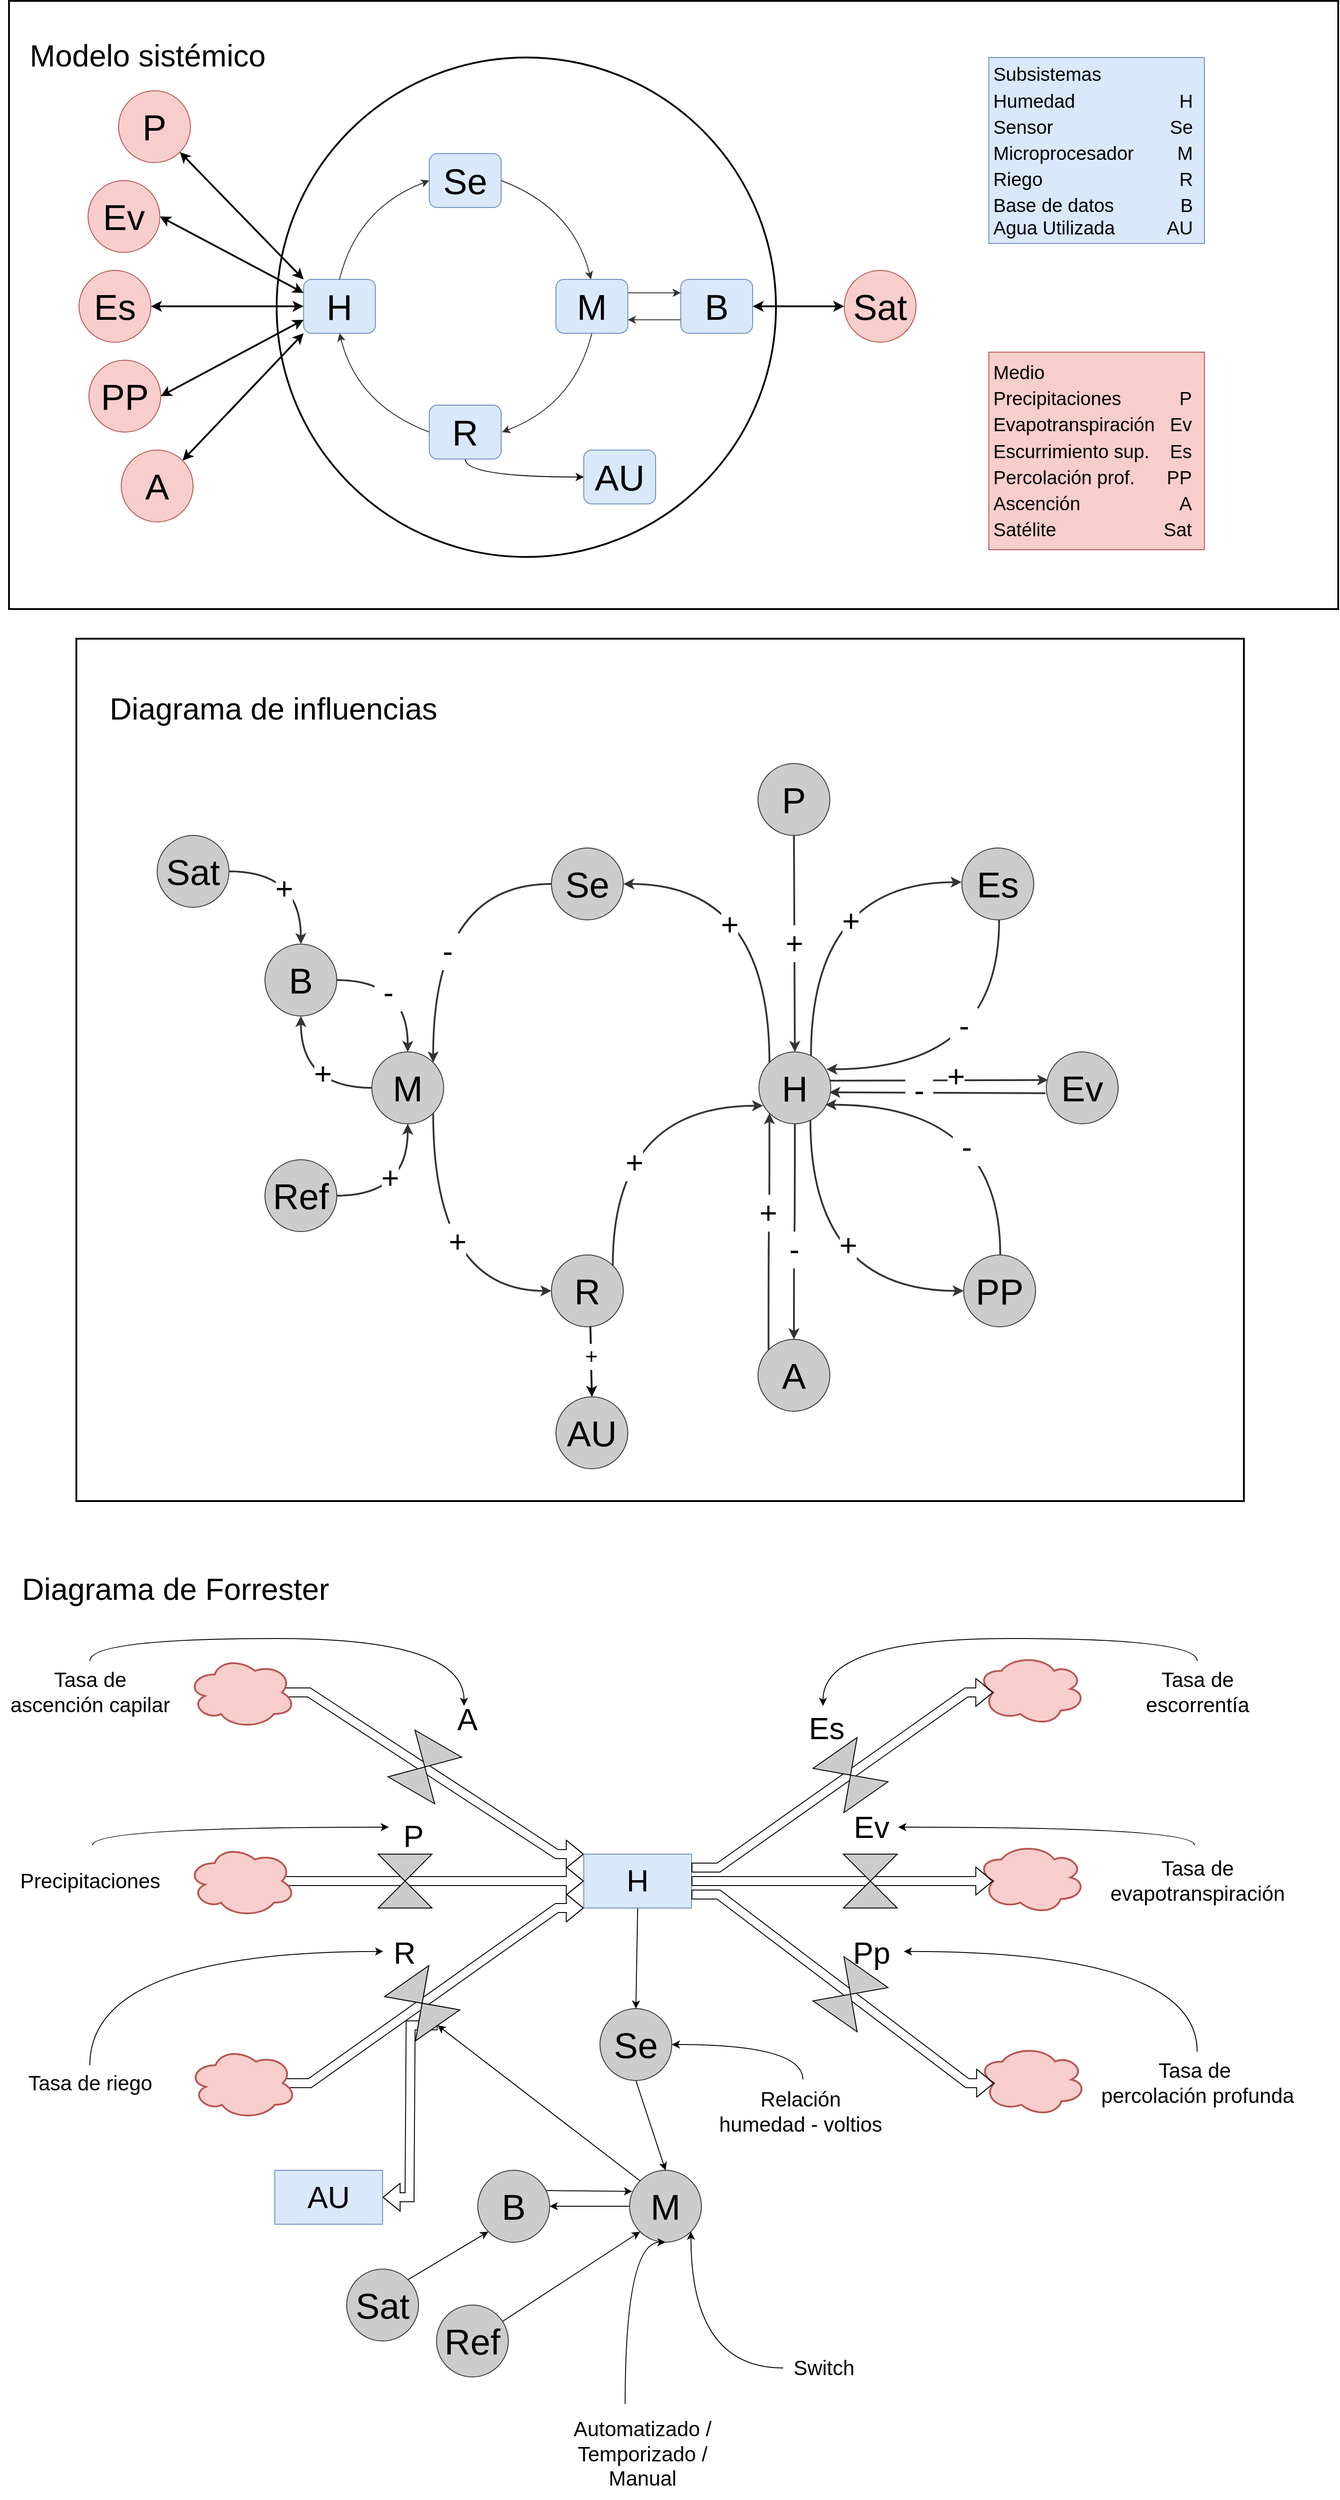 <mxfile version="20.5.1" type="device"><diagram id="C5RBs43oDa-KdzZeNtuy" name="Page-1"><mxGraphModel dx="1248" dy="734" grid="1" gridSize="10" guides="1" tooltips="1" connect="1" arrows="1" fold="1" page="1" pageScale="1" pageWidth="827" pageHeight="1169" math="0" shadow="0"><root><mxCell id="WIyWlLk6GJQsqaUBKTNV-0"/><mxCell id="WIyWlLk6GJQsqaUBKTNV-1" parent="WIyWlLk6GJQsqaUBKTNV-0"/><mxCell id="Ff0MFv3iBx06wTIk_5D9-178" value="" style="rounded=0;whiteSpace=wrap;html=1;labelBackgroundColor=#FFFFFF;strokeWidth=2;fontSize=34;fillColor=none;" parent="WIyWlLk6GJQsqaUBKTNV-1" vertex="1"><mxGeometry x="827" y="870" width="1300" height="960" as="geometry"/></mxCell><mxCell id="Ff0MFv3iBx06wTIk_5D9-63" value="" style="ellipse;whiteSpace=wrap;html=1;aspect=fixed;fontSize=40;fillColor=none;strokeWidth=2;" parent="WIyWlLk6GJQsqaUBKTNV-1" vertex="1"><mxGeometry x="1050" y="223" width="556" height="556" as="geometry"/></mxCell><mxCell id="Ff0MFv3iBx06wTIk_5D9-177" value="" style="rounded=0;whiteSpace=wrap;html=1;labelBackgroundColor=#FFFFFF;strokeWidth=2;fontSize=34;fillColor=none;" parent="WIyWlLk6GJQsqaUBKTNV-1" vertex="1"><mxGeometry x="752" y="160" width="1480" height="677" as="geometry"/></mxCell><mxCell id="Ff0MFv3iBx06wTIk_5D9-36" value="Se" style="rounded=1;whiteSpace=wrap;html=1;fillColor=#dae8fc;strokeColor=#6c8ebf;fontSize=40;" parent="WIyWlLk6GJQsqaUBKTNV-1" vertex="1"><mxGeometry x="1220" y="330" width="80" height="60" as="geometry"/></mxCell><mxCell id="Ff0MFv3iBx06wTIk_5D9-59" style="edgeStyle=orthogonalEdgeStyle;rounded=0;orthogonalLoop=1;jettySize=auto;html=1;exitX=0;exitY=0.75;exitDx=0;exitDy=0;entryX=1;entryY=0.75;entryDx=0;entryDy=0;fontSize=40;strokeColor=#333333;" parent="WIyWlLk6GJQsqaUBKTNV-1" source="Ff0MFv3iBx06wTIk_5D9-37" target="Ff0MFv3iBx06wTIk_5D9-39" edge="1"><mxGeometry relative="1" as="geometry"/></mxCell><mxCell id="Ff0MFv3iBx06wTIk_5D9-37" value="B" style="rounded=1;whiteSpace=wrap;html=1;fillColor=#dae8fc;strokeColor=#6c8ebf;fontSize=40;" parent="WIyWlLk6GJQsqaUBKTNV-1" vertex="1"><mxGeometry x="1500" y="470" width="80" height="60" as="geometry"/></mxCell><mxCell id="Ff0MFv3iBx06wTIk_5D9-38" value="H" style="rounded=1;whiteSpace=wrap;html=1;fillColor=#dae8fc;strokeColor=#6c8ebf;fontSize=40;" parent="WIyWlLk6GJQsqaUBKTNV-1" vertex="1"><mxGeometry x="1080" y="470" width="80" height="60" as="geometry"/></mxCell><mxCell id="Ff0MFv3iBx06wTIk_5D9-58" style="edgeStyle=orthogonalEdgeStyle;rounded=0;orthogonalLoop=1;jettySize=auto;html=1;exitX=1;exitY=0.25;exitDx=0;exitDy=0;entryX=0;entryY=0.25;entryDx=0;entryDy=0;fontSize=40;strokeColor=#333333;" parent="WIyWlLk6GJQsqaUBKTNV-1" source="Ff0MFv3iBx06wTIk_5D9-39" target="Ff0MFv3iBx06wTIk_5D9-37" edge="1"><mxGeometry relative="1" as="geometry"/></mxCell><mxCell id="Ff0MFv3iBx06wTIk_5D9-39" value="M" style="rounded=1;whiteSpace=wrap;html=1;fillColor=#dae8fc;strokeColor=#6c8ebf;fontSize=40;" parent="WIyWlLk6GJQsqaUBKTNV-1" vertex="1"><mxGeometry x="1361" y="470" width="80" height="60" as="geometry"/></mxCell><mxCell id="sYHzfbM6KBAY3RaEJXUF-8" style="edgeStyle=orthogonalEdgeStyle;curved=1;rounded=0;orthogonalLoop=1;jettySize=auto;html=1;fontSize=24;exitX=0.5;exitY=1;exitDx=0;exitDy=0;" edge="1" parent="WIyWlLk6GJQsqaUBKTNV-1" source="Ff0MFv3iBx06wTIk_5D9-40" target="sYHzfbM6KBAY3RaEJXUF-0"><mxGeometry relative="1" as="geometry"/></mxCell><mxCell id="Ff0MFv3iBx06wTIk_5D9-40" value="R" style="rounded=1;whiteSpace=wrap;html=1;fillColor=#dae8fc;strokeColor=#6c8ebf;fontSize=40;" parent="WIyWlLk6GJQsqaUBKTNV-1" vertex="1"><mxGeometry x="1220" y="610" width="80" height="60" as="geometry"/></mxCell><mxCell id="Ff0MFv3iBx06wTIk_5D9-52" value="" style="curved=1;endArrow=classic;html=1;rounded=0;fontSize=40;exitX=0.5;exitY=0;exitDx=0;exitDy=0;entryX=0;entryY=0.5;entryDx=0;entryDy=0;strokeColor=#333333;" parent="WIyWlLk6GJQsqaUBKTNV-1" source="Ff0MFv3iBx06wTIk_5D9-38" target="Ff0MFv3iBx06wTIk_5D9-36" edge="1"><mxGeometry width="50" height="50" relative="1" as="geometry"><mxPoint x="1200" y="460" as="sourcePoint"/><mxPoint x="1250" y="410" as="targetPoint"/><Array as="points"><mxPoint x="1140" y="390"/></Array></mxGeometry></mxCell><mxCell id="Ff0MFv3iBx06wTIk_5D9-54" value="" style="curved=1;endArrow=classic;html=1;rounded=0;fontSize=40;exitX=0.5;exitY=0;exitDx=0;exitDy=0;entryX=0;entryY=0.5;entryDx=0;entryDy=0;strokeColor=#333333;" parent="WIyWlLk6GJQsqaUBKTNV-1" edge="1"><mxGeometry width="50" height="50" relative="1" as="geometry"><mxPoint x="1300.0" y="360" as="sourcePoint"/><mxPoint x="1400.0" y="470.0" as="targetPoint"/><Array as="points"><mxPoint x="1380" y="390"/></Array></mxGeometry></mxCell><mxCell id="Ff0MFv3iBx06wTIk_5D9-55" value="" style="curved=1;endArrow=classic;html=1;rounded=0;fontSize=40;exitX=0.5;exitY=0;exitDx=0;exitDy=0;entryX=0;entryY=0.5;entryDx=0;entryDy=0;strokeColor=#333333;" parent="WIyWlLk6GJQsqaUBKTNV-1" edge="1"><mxGeometry width="50" height="50" relative="1" as="geometry"><mxPoint x="1401.0" y="530.0" as="sourcePoint"/><mxPoint x="1301.0" y="640" as="targetPoint"/><Array as="points"><mxPoint x="1381.0" y="610"/></Array></mxGeometry></mxCell><mxCell id="Ff0MFv3iBx06wTIk_5D9-56" value="" style="curved=1;endArrow=classic;html=1;rounded=0;fontSize=40;exitX=0.5;exitY=0;exitDx=0;exitDy=0;entryX=0;entryY=0.5;entryDx=0;entryDy=0;strokeColor=#333333;" parent="WIyWlLk6GJQsqaUBKTNV-1" edge="1"><mxGeometry width="50" height="50" relative="1" as="geometry"><mxPoint x="1220.0" y="640" as="sourcePoint"/><mxPoint x="1120.0" y="530.0" as="targetPoint"/><Array as="points"><mxPoint x="1140" y="610"/></Array></mxGeometry></mxCell><mxCell id="Ff0MFv3iBx06wTIk_5D9-81" style="edgeStyle=none;rounded=0;orthogonalLoop=1;jettySize=auto;html=1;exitX=1;exitY=1;exitDx=0;exitDy=0;entryX=0;entryY=0;entryDx=0;entryDy=0;fontSize=40;startArrow=classic;startFill=1;endArrow=classic;endFill=1;strokeWidth=2;" parent="WIyWlLk6GJQsqaUBKTNV-1" source="Ff0MFv3iBx06wTIk_5D9-66" target="Ff0MFv3iBx06wTIk_5D9-38" edge="1"><mxGeometry relative="1" as="geometry"/></mxCell><mxCell id="Ff0MFv3iBx06wTIk_5D9-66" value="P" style="ellipse;whiteSpace=wrap;html=1;aspect=fixed;fontSize=40;fillColor=#f8cecc;strokeColor=#b85450;" parent="WIyWlLk6GJQsqaUBKTNV-1" vertex="1"><mxGeometry x="874" y="260" width="80" height="80" as="geometry"/></mxCell><mxCell id="Ff0MFv3iBx06wTIk_5D9-84" style="edgeStyle=none;rounded=0;orthogonalLoop=1;jettySize=auto;html=1;exitX=1;exitY=0.5;exitDx=0;exitDy=0;entryX=0;entryY=0.75;entryDx=0;entryDy=0;fontSize=40;startArrow=classic;startFill=1;endArrow=classic;endFill=1;strokeWidth=2;" parent="WIyWlLk6GJQsqaUBKTNV-1" source="Ff0MFv3iBx06wTIk_5D9-69" target="Ff0MFv3iBx06wTIk_5D9-38" edge="1"><mxGeometry relative="1" as="geometry"/></mxCell><mxCell id="Ff0MFv3iBx06wTIk_5D9-69" value="PP" style="ellipse;whiteSpace=wrap;html=1;aspect=fixed;fontSize=40;fillColor=#f8cecc;strokeColor=#b85450;" parent="WIyWlLk6GJQsqaUBKTNV-1" vertex="1"><mxGeometry x="841" y="560" width="80" height="80" as="geometry"/></mxCell><mxCell id="Ff0MFv3iBx06wTIk_5D9-83" style="edgeStyle=none;rounded=0;orthogonalLoop=1;jettySize=auto;html=1;exitX=1;exitY=0.5;exitDx=0;exitDy=0;entryX=0;entryY=0.5;entryDx=0;entryDy=0;fontSize=40;startArrow=classic;startFill=1;endArrow=classic;endFill=1;strokeWidth=2;" parent="WIyWlLk6GJQsqaUBKTNV-1" source="Ff0MFv3iBx06wTIk_5D9-70" target="Ff0MFv3iBx06wTIk_5D9-38" edge="1"><mxGeometry relative="1" as="geometry"/></mxCell><mxCell id="Ff0MFv3iBx06wTIk_5D9-70" value="Es" style="ellipse;whiteSpace=wrap;html=1;aspect=fixed;fontSize=40;fillColor=#f8cecc;strokeColor=#b85450;" parent="WIyWlLk6GJQsqaUBKTNV-1" vertex="1"><mxGeometry x="830" y="460" width="80" height="80" as="geometry"/></mxCell><mxCell id="Ff0MFv3iBx06wTIk_5D9-80" style="edgeStyle=none;rounded=0;orthogonalLoop=1;jettySize=auto;html=1;exitX=1;exitY=0;exitDx=0;exitDy=0;entryX=0;entryY=1;entryDx=0;entryDy=0;fontSize=40;startArrow=classic;startFill=1;endArrow=classic;endFill=1;strokeWidth=2;" parent="WIyWlLk6GJQsqaUBKTNV-1" source="Ff0MFv3iBx06wTIk_5D9-72" target="Ff0MFv3iBx06wTIk_5D9-38" edge="1"><mxGeometry relative="1" as="geometry"/></mxCell><mxCell id="Ff0MFv3iBx06wTIk_5D9-72" value="A" style="ellipse;whiteSpace=wrap;html=1;aspect=fixed;fontSize=40;fillColor=#f8cecc;strokeColor=#b85450;" parent="WIyWlLk6GJQsqaUBKTNV-1" vertex="1"><mxGeometry x="877" y="660" width="80" height="80" as="geometry"/></mxCell><mxCell id="Ff0MFv3iBx06wTIk_5D9-82" style="edgeStyle=none;rounded=0;orthogonalLoop=1;jettySize=auto;html=1;exitX=1;exitY=0.5;exitDx=0;exitDy=0;entryX=0;entryY=0.25;entryDx=0;entryDy=0;fontSize=40;startArrow=classic;startFill=1;endArrow=classic;endFill=1;strokeWidth=2;" parent="WIyWlLk6GJQsqaUBKTNV-1" source="Ff0MFv3iBx06wTIk_5D9-73" target="Ff0MFv3iBx06wTIk_5D9-38" edge="1"><mxGeometry relative="1" as="geometry"/></mxCell><mxCell id="Ff0MFv3iBx06wTIk_5D9-73" value="Ev" style="ellipse;whiteSpace=wrap;html=1;aspect=fixed;fontSize=40;fillColor=#f8cecc;strokeColor=#b85450;" parent="WIyWlLk6GJQsqaUBKTNV-1" vertex="1"><mxGeometry x="840" y="360" width="80" height="80" as="geometry"/></mxCell><mxCell id="Ff0MFv3iBx06wTIk_5D9-85" style="edgeStyle=none;rounded=0;orthogonalLoop=1;jettySize=auto;html=1;exitX=0;exitY=0.5;exitDx=0;exitDy=0;entryX=1;entryY=0.5;entryDx=0;entryDy=0;fontSize=40;startArrow=classic;startFill=1;endArrow=classic;endFill=1;strokeWidth=2;" parent="WIyWlLk6GJQsqaUBKTNV-1" source="Ff0MFv3iBx06wTIk_5D9-74" target="Ff0MFv3iBx06wTIk_5D9-37" edge="1"><mxGeometry relative="1" as="geometry"/></mxCell><mxCell id="Ff0MFv3iBx06wTIk_5D9-74" value="Sat" style="ellipse;whiteSpace=wrap;html=1;aspect=fixed;fontSize=40;fillColor=#f8cecc;strokeColor=#b85450;" parent="WIyWlLk6GJQsqaUBKTNV-1" vertex="1"><mxGeometry x="1682" y="460" width="80" height="80" as="geometry"/></mxCell><mxCell id="Ff0MFv3iBx06wTIk_5D9-86" value="&lt;table style=&quot;font-size: 21px;&quot;&gt;&lt;tbody&gt;&lt;tr&gt;&lt;td&gt;Subsistemas&lt;/td&gt;&lt;td&gt;&lt;br&gt;&lt;/td&gt;&lt;/tr&gt;&lt;tr&gt;&lt;td&gt;Humedad&lt;/td&gt;&lt;td style=&quot;text-align: right;&quot;&gt;&amp;nbsp; &amp;nbsp; &amp;nbsp; H&lt;/td&gt;&lt;/tr&gt;&lt;tr&gt;&lt;td&gt;Sensor&lt;/td&gt;&lt;td style=&quot;text-align: right;&quot;&gt;Se&lt;/td&gt;&lt;/tr&gt;&lt;tr&gt;&lt;td&gt;Microprocesador&amp;nbsp;&amp;nbsp;&lt;/td&gt;&lt;td style=&quot;text-align: right;&quot;&gt;M&lt;/td&gt;&lt;/tr&gt;&lt;tr&gt;&lt;td&gt;Riego&lt;/td&gt;&lt;td style=&quot;text-align: right;&quot;&gt;R&lt;/td&gt;&lt;/tr&gt;&lt;tr&gt;&lt;td&gt;Base de datos&lt;br&gt;Agua Utilizada&lt;/td&gt;&lt;td style=&quot;text-align: right;&quot;&gt;B&lt;br&gt;AU&lt;/td&gt;&lt;/tr&gt;&lt;/tbody&gt;&lt;/table&gt;" style="rounded=0;whiteSpace=wrap;html=1;strokeColor=#6c8ebf;fontSize=34;fillColor=#dae8fc;align=left;" parent="WIyWlLk6GJQsqaUBKTNV-1" vertex="1"><mxGeometry x="1843" y="223" width="240" height="207" as="geometry"/></mxCell><mxCell id="Ff0MFv3iBx06wTIk_5D9-87" value="&lt;table style=&quot;font-size: 21px;&quot;&gt;&lt;tbody style=&quot;font-size: 21px;&quot;&gt;&lt;tr style=&quot;font-size: 21px;&quot;&gt;&lt;td style=&quot;font-size: 21px;&quot;&gt;Medio&lt;/td&gt;&lt;td style=&quot;font-size: 21px;&quot;&gt;&lt;br style=&quot;font-size: 21px;&quot;&gt;&lt;/td&gt;&lt;/tr&gt;&lt;tr style=&quot;font-size: 21px;&quot;&gt;&lt;td style=&quot;font-size: 21px;&quot;&gt;Precipitaciones&lt;/td&gt;&lt;td style=&quot;text-align: right; font-size: 21px;&quot;&gt;&amp;nbsp; &amp;nbsp; P&lt;/td&gt;&lt;/tr&gt;&lt;tr style=&quot;font-size: 21px;&quot;&gt;&lt;td style=&quot;text-align: center; font-size: 21px;&quot;&gt;Evapotranspiración&lt;/td&gt;&lt;td style=&quot;text-align: right; font-size: 21px;&quot;&gt;Ev&lt;/td&gt;&lt;/tr&gt;&lt;tr style=&quot;font-size: 21px;&quot;&gt;&lt;td style=&quot;font-size: 21px;&quot;&gt;Escurrimiento sup.&lt;/td&gt;&lt;td style=&quot;text-align: right; font-size: 21px;&quot;&gt;Es&lt;/td&gt;&lt;/tr&gt;&lt;tr style=&quot;font-size: 21px;&quot;&gt;&lt;td style=&quot;font-size: 21px;&quot;&gt;Percolación prof.&lt;/td&gt;&lt;td style=&quot;text-align: right; font-size: 21px;&quot;&gt;PP&lt;/td&gt;&lt;/tr&gt;&lt;tr style=&quot;font-size: 21px;&quot;&gt;&lt;td style=&quot;font-size: 21px;&quot;&gt;Ascención&lt;/td&gt;&lt;td style=&quot;text-align: right; font-size: 21px;&quot;&gt;A&lt;/td&gt;&lt;/tr&gt;&lt;tr style=&quot;font-size: 21px;&quot;&gt;&lt;td style=&quot;font-size: 21px;&quot;&gt;Satélite&lt;/td&gt;&lt;td style=&quot;text-align: right; font-size: 21px;&quot;&gt;Sat&lt;/td&gt;&lt;/tr&gt;&lt;tr style=&quot;font-size: 21px;&quot;&gt;&lt;td style=&quot;font-size: 21px;&quot;&gt;&lt;br style=&quot;font-size: 21px;&quot;&gt;&lt;/td&gt;&lt;td style=&quot;font-size: 21px;&quot;&gt;&lt;br style=&quot;font-size: 21px;&quot;&gt;&lt;/td&gt;&lt;/tr&gt;&lt;/tbody&gt;&lt;/table&gt;" style="rounded=0;whiteSpace=wrap;html=1;strokeColor=#b85450;fontSize=21;fillColor=#f8cecc;align=left;verticalAlign=top;" parent="WIyWlLk6GJQsqaUBKTNV-1" vertex="1"><mxGeometry x="1843" y="551" width="240" height="220" as="geometry"/></mxCell><mxCell id="Ff0MFv3iBx06wTIk_5D9-154" style="edgeStyle=none;rounded=0;orthogonalLoop=1;jettySize=auto;html=1;exitX=0.5;exitY=0;exitDx=0;exitDy=0;entryX=0.5;entryY=1;entryDx=0;entryDy=0;strokeColor=#333333;strokeWidth=2;fontSize=21;startArrow=classic;startFill=1;endArrow=none;endFill=0;" parent="WIyWlLk6GJQsqaUBKTNV-1" source="Ff0MFv3iBx06wTIk_5D9-120" target="Ff0MFv3iBx06wTIk_5D9-107" edge="1"><mxGeometry relative="1" as="geometry"/></mxCell><mxCell id="Ff0MFv3iBx06wTIk_5D9-158" value="&lt;font style=&quot;font-size: 34px; background-color: rgb(255, 255, 255);&quot;&gt;+&lt;/font&gt;" style="edgeLabel;html=1;align=center;verticalAlign=middle;resizable=0;points=[];fontSize=21;" parent="Ff0MFv3iBx06wTIk_5D9-154" vertex="1" connectable="0"><mxGeometry x="-0.295" y="-1" relative="1" as="geometry"><mxPoint x="-2" y="-36" as="offset"/></mxGeometry></mxCell><mxCell id="Ff0MFv3iBx06wTIk_5D9-107" value="P" style="ellipse;whiteSpace=wrap;html=1;aspect=fixed;fontSize=40;fillColor=#CCCCCC;strokeColor=#36393d;" parent="WIyWlLk6GJQsqaUBKTNV-1" vertex="1"><mxGeometry x="1586" y="1009" width="80" height="80" as="geometry"/></mxCell><mxCell id="Ff0MFv3iBx06wTIk_5D9-147" style="edgeStyle=orthogonalEdgeStyle;curved=1;rounded=0;orthogonalLoop=1;jettySize=auto;html=1;exitX=0;exitY=0.5;exitDx=0;exitDy=0;entryX=0.716;entryY=0.942;entryDx=0;entryDy=0;strokeColor=#333333;strokeWidth=2;fontSize=21;startArrow=classic;startFill=1;endArrow=none;endFill=0;entryPerimeter=0;" parent="WIyWlLk6GJQsqaUBKTNV-1" source="Ff0MFv3iBx06wTIk_5D9-109" target="Ff0MFv3iBx06wTIk_5D9-120" edge="1"><mxGeometry relative="1" as="geometry"/></mxCell><mxCell id="Ff0MFv3iBx06wTIk_5D9-167" value="+" style="edgeLabel;html=1;align=center;verticalAlign=middle;resizable=0;points=[];fontSize=34;" parent="Ff0MFv3iBx06wTIk_5D9-147" vertex="1" connectable="0"><mxGeometry x="0.227" y="-41" relative="1" as="geometry"><mxPoint as="offset"/></mxGeometry></mxCell><mxCell id="Ff0MFv3iBx06wTIk_5D9-109" value="PP" style="ellipse;whiteSpace=wrap;html=1;aspect=fixed;fontSize=40;fillColor=#CCCCCC;strokeColor=#36393d;" parent="WIyWlLk6GJQsqaUBKTNV-1" vertex="1"><mxGeometry x="1815" y="1556" width="80" height="80" as="geometry"/></mxCell><mxCell id="Ff0MFv3iBx06wTIk_5D9-111" value="Es" style="ellipse;whiteSpace=wrap;html=1;aspect=fixed;fontSize=40;fillColor=#CCCCCC;strokeColor=#36393d;" parent="WIyWlLk6GJQsqaUBKTNV-1" vertex="1"><mxGeometry x="1813" y="1103" width="80" height="80" as="geometry"/></mxCell><mxCell id="Ff0MFv3iBx06wTIk_5D9-146" style="edgeStyle=orthogonalEdgeStyle;curved=1;rounded=0;orthogonalLoop=1;jettySize=auto;html=1;exitX=0.5;exitY=0;exitDx=0;exitDy=0;entryX=0.5;entryY=1;entryDx=0;entryDy=0;strokeColor=#333333;strokeWidth=2;fontSize=21;startArrow=classic;startFill=1;endArrow=none;endFill=0;" parent="WIyWlLk6GJQsqaUBKTNV-1" source="Ff0MFv3iBx06wTIk_5D9-113" target="Ff0MFv3iBx06wTIk_5D9-120" edge="1"><mxGeometry relative="1" as="geometry"/></mxCell><mxCell id="Ff0MFv3iBx06wTIk_5D9-168" value="&amp;nbsp;-&amp;nbsp;" style="edgeLabel;html=1;align=center;verticalAlign=middle;resizable=0;points=[];fontSize=34;" parent="Ff0MFv3iBx06wTIk_5D9-146" vertex="1" connectable="0"><mxGeometry x="0.196" y="-1" relative="1" as="geometry"><mxPoint x="-2" y="43" as="offset"/></mxGeometry></mxCell><mxCell id="Ff0MFv3iBx06wTIk_5D9-113" value="A" style="ellipse;whiteSpace=wrap;html=1;aspect=fixed;fontSize=40;fillColor=#CCCCCC;strokeColor=#36393d;" parent="WIyWlLk6GJQsqaUBKTNV-1" vertex="1"><mxGeometry x="1586" y="1650" width="80" height="80" as="geometry"/></mxCell><mxCell id="Ff0MFv3iBx06wTIk_5D9-155" style="edgeStyle=none;rounded=0;orthogonalLoop=1;jettySize=auto;html=1;exitX=0.026;exitY=0.291;exitDx=0;exitDy=0;entryX=0.983;entryY=0.3;entryDx=0;entryDy=0;entryPerimeter=0;strokeColor=#333333;strokeWidth=2;fontSize=21;startArrow=classic;startFill=1;endArrow=none;endFill=0;exitPerimeter=0;" parent="WIyWlLk6GJQsqaUBKTNV-1" edge="1"><mxGeometry relative="1" as="geometry"><mxPoint x="1909.08" y="1361.28" as="sourcePoint"/><mxPoint x="1665.64" y="1362" as="targetPoint"/></mxGeometry></mxCell><mxCell id="Ff0MFv3iBx06wTIk_5D9-164" value="+" style="edgeLabel;html=1;align=center;verticalAlign=middle;resizable=0;points=[];fontSize=34;" parent="Ff0MFv3iBx06wTIk_5D9-155" vertex="1" connectable="0"><mxGeometry x="-0.262" y="-5" relative="1" as="geometry"><mxPoint x="-13" as="offset"/></mxGeometry></mxCell><mxCell id="Ff0MFv3iBx06wTIk_5D9-115" value="Ev" style="ellipse;whiteSpace=wrap;html=1;aspect=fixed;fontSize=40;fillColor=#CCCCCC;strokeColor=#36393d;" parent="WIyWlLk6GJQsqaUBKTNV-1" vertex="1"><mxGeometry x="1907" y="1330" width="80" height="80" as="geometry"/></mxCell><mxCell id="Ff0MFv3iBx06wTIk_5D9-127" style="edgeStyle=orthogonalEdgeStyle;curved=1;rounded=0;orthogonalLoop=1;jettySize=auto;html=1;exitX=1;exitY=0.5;exitDx=0;exitDy=0;entryX=0.5;entryY=0;entryDx=0;entryDy=0;strokeColor=#333333;strokeWidth=2;fontSize=21;startArrow=none;startFill=0;endArrow=classic;endFill=1;" parent="WIyWlLk6GJQsqaUBKTNV-1" source="Ff0MFv3iBx06wTIk_5D9-117" target="Ff0MFv3iBx06wTIk_5D9-118" edge="1"><mxGeometry relative="1" as="geometry"/></mxCell><mxCell id="Ff0MFv3iBx06wTIk_5D9-176" value="+" style="edgeLabel;html=1;align=center;verticalAlign=middle;resizable=0;points=[];fontSize=34;" parent="Ff0MFv3iBx06wTIk_5D9-127" vertex="1" connectable="0"><mxGeometry x="-0.25" y="-19" relative="1" as="geometry"><mxPoint as="offset"/></mxGeometry></mxCell><mxCell id="Ff0MFv3iBx06wTIk_5D9-117" value="Sat" style="ellipse;whiteSpace=wrap;html=1;aspect=fixed;fontSize=40;fillColor=#CCCCCC;strokeColor=#36393d;flipV=0;" parent="WIyWlLk6GJQsqaUBKTNV-1" vertex="1"><mxGeometry x="917" y="1089" width="80" height="80" as="geometry"/></mxCell><mxCell id="Ff0MFv3iBx06wTIk_5D9-129" style="edgeStyle=orthogonalEdgeStyle;curved=1;rounded=0;orthogonalLoop=1;jettySize=auto;html=1;exitX=1;exitY=0.5;exitDx=0;exitDy=0;entryX=0.5;entryY=0;entryDx=0;entryDy=0;strokeColor=#333333;strokeWidth=2;fontSize=21;startArrow=none;startFill=0;endArrow=classic;endFill=1;" parent="WIyWlLk6GJQsqaUBKTNV-1" source="Ff0MFv3iBx06wTIk_5D9-118" target="Ff0MFv3iBx06wTIk_5D9-123" edge="1"><mxGeometry relative="1" as="geometry"/></mxCell><mxCell id="Ff0MFv3iBx06wTIk_5D9-174" value="&amp;nbsp;-&amp;nbsp;" style="edgeLabel;html=1;align=center;verticalAlign=middle;resizable=0;points=[];fontSize=34;" parent="Ff0MFv3iBx06wTIk_5D9-129" vertex="1" connectable="0"><mxGeometry x="-0.284" y="-14" relative="1" as="geometry"><mxPoint as="offset"/></mxGeometry></mxCell><mxCell id="Ff0MFv3iBx06wTIk_5D9-118" value="B" style="ellipse;whiteSpace=wrap;html=1;aspect=fixed;fontSize=40;fillColor=#CCCCCC;strokeColor=#36393d;flipV=0;" parent="WIyWlLk6GJQsqaUBKTNV-1" vertex="1"><mxGeometry x="1037" y="1210" width="80" height="80" as="geometry"/></mxCell><mxCell id="Ff0MFv3iBx06wTIk_5D9-136" style="edgeStyle=orthogonalEdgeStyle;curved=1;rounded=0;orthogonalLoop=1;jettySize=auto;html=1;exitX=1;exitY=0.5;exitDx=0;exitDy=0;entryX=0;entryY=0;entryDx=0;entryDy=0;strokeColor=#333333;strokeWidth=2;fontSize=21;startArrow=classic;startFill=1;endArrow=none;endFill=0;" parent="WIyWlLk6GJQsqaUBKTNV-1" source="Ff0MFv3iBx06wTIk_5D9-121" target="Ff0MFv3iBx06wTIk_5D9-120" edge="1"><mxGeometry relative="1" as="geometry"/></mxCell><mxCell id="Ff0MFv3iBx06wTIk_5D9-171" value="+" style="edgeLabel;html=1;align=center;verticalAlign=middle;resizable=0;points=[];fontSize=34;" parent="Ff0MFv3iBx06wTIk_5D9-136" vertex="1" connectable="0"><mxGeometry x="-0.348" y="-45" relative="1" as="geometry"><mxPoint as="offset"/></mxGeometry></mxCell><mxCell id="Ff0MFv3iBx06wTIk_5D9-145" style="edgeStyle=orthogonalEdgeStyle;curved=1;rounded=0;orthogonalLoop=1;jettySize=auto;html=1;exitX=0;exitY=1;exitDx=0;exitDy=0;entryX=0;entryY=0;entryDx=0;entryDy=0;strokeColor=#333333;strokeWidth=2;fontSize=21;startArrow=classic;startFill=1;endArrow=none;endFill=0;" parent="WIyWlLk6GJQsqaUBKTNV-1" source="Ff0MFv3iBx06wTIk_5D9-120" target="Ff0MFv3iBx06wTIk_5D9-113" edge="1"><mxGeometry relative="1" as="geometry"><Array as="points"><mxPoint x="1599" y="1530"/><mxPoint x="1598" y="1530"/></Array></mxGeometry></mxCell><mxCell id="Ff0MFv3iBx06wTIk_5D9-169" value="+" style="edgeLabel;html=1;align=center;verticalAlign=middle;resizable=0;points=[];fontSize=34;" parent="Ff0MFv3iBx06wTIk_5D9-145" vertex="1" connectable="0"><mxGeometry x="-0.165" y="-2" relative="1" as="geometry"><mxPoint as="offset"/></mxGeometry></mxCell><mxCell id="Ff0MFv3iBx06wTIk_5D9-152" style="rounded=0;orthogonalLoop=1;jettySize=auto;html=1;exitX=0.98;exitY=0.624;exitDx=0;exitDy=0;strokeColor=#333333;strokeWidth=2;fontSize=21;startArrow=classic;startFill=1;endArrow=none;endFill=0;exitPerimeter=0;" parent="WIyWlLk6GJQsqaUBKTNV-1" edge="1"><mxGeometry relative="1" as="geometry"><mxPoint x="1665.4" y="1374.92" as="sourcePoint"/><mxPoint x="1906" y="1376" as="targetPoint"/></mxGeometry></mxCell><mxCell id="Ff0MFv3iBx06wTIk_5D9-165" value="&amp;nbsp;-&amp;nbsp;" style="edgeLabel;html=1;align=center;verticalAlign=middle;resizable=0;points=[];fontSize=34;" parent="Ff0MFv3iBx06wTIk_5D9-152" vertex="1" connectable="0"><mxGeometry x="0.235" y="-1" relative="1" as="geometry"><mxPoint x="-49" y="-4" as="offset"/></mxGeometry></mxCell><mxCell id="Ff0MFv3iBx06wTIk_5D9-120" value="H" style="ellipse;whiteSpace=wrap;html=1;aspect=fixed;fontSize=40;fillColor=#CCCCCC;strokeColor=#36393d;" parent="WIyWlLk6GJQsqaUBKTNV-1" vertex="1"><mxGeometry x="1587" y="1330" width="80" height="80" as="geometry"/></mxCell><mxCell id="Ff0MFv3iBx06wTIk_5D9-134" style="edgeStyle=orthogonalEdgeStyle;curved=1;rounded=0;orthogonalLoop=1;jettySize=auto;html=1;exitX=0;exitY=0.5;exitDx=0;exitDy=0;entryX=1;entryY=0;entryDx=0;entryDy=0;strokeColor=#333333;strokeWidth=2;fontSize=21;startArrow=none;startFill=0;endArrow=classic;endFill=1;" parent="WIyWlLk6GJQsqaUBKTNV-1" source="Ff0MFv3iBx06wTIk_5D9-121" target="Ff0MFv3iBx06wTIk_5D9-123" edge="1"><mxGeometry relative="1" as="geometry"/></mxCell><mxCell id="Ff0MFv3iBx06wTIk_5D9-172" value="&amp;nbsp;-&amp;nbsp;" style="edgeLabel;html=1;align=center;verticalAlign=middle;resizable=0;points=[];fontSize=34;" parent="Ff0MFv3iBx06wTIk_5D9-134" vertex="1" connectable="0"><mxGeometry x="0.247" y="15" relative="1" as="geometry"><mxPoint as="offset"/></mxGeometry></mxCell><mxCell id="Ff0MFv3iBx06wTIk_5D9-121" value="Se" style="ellipse;whiteSpace=wrap;html=1;aspect=fixed;fontSize=40;fillColor=#CCCCCC;strokeColor=#36393d;flipV=0;" parent="WIyWlLk6GJQsqaUBKTNV-1" vertex="1"><mxGeometry x="1356" y="1103" width="80" height="80" as="geometry"/></mxCell><mxCell id="Ff0MFv3iBx06wTIk_5D9-139" style="edgeStyle=orthogonalEdgeStyle;curved=1;rounded=0;orthogonalLoop=1;jettySize=auto;html=1;exitX=0.058;exitY=0.748;exitDx=0;exitDy=0;entryX=1;entryY=0;entryDx=0;entryDy=0;strokeColor=#333333;strokeWidth=2;fontSize=21;startArrow=classic;startFill=1;endArrow=none;endFill=0;exitPerimeter=0;" parent="WIyWlLk6GJQsqaUBKTNV-1" source="Ff0MFv3iBx06wTIk_5D9-120" target="Ff0MFv3iBx06wTIk_5D9-122" edge="1"><mxGeometry relative="1" as="geometry"/></mxCell><mxCell id="Ff0MFv3iBx06wTIk_5D9-170" value="+" style="edgeLabel;html=1;align=center;verticalAlign=middle;resizable=0;points=[];fontSize=34;" parent="Ff0MFv3iBx06wTIk_5D9-139" vertex="1" connectable="0"><mxGeometry x="0.335" y="23" relative="1" as="geometry"><mxPoint as="offset"/></mxGeometry></mxCell><mxCell id="Ff0MFv3iBx06wTIk_5D9-122" value="R" style="ellipse;whiteSpace=wrap;html=1;aspect=fixed;fontSize=40;fillColor=#CCCCCC;strokeColor=#36393d;flipV=0;" parent="WIyWlLk6GJQsqaUBKTNV-1" vertex="1"><mxGeometry x="1356" y="1556" width="80" height="80" as="geometry"/></mxCell><mxCell id="Ff0MFv3iBx06wTIk_5D9-131" style="edgeStyle=orthogonalEdgeStyle;curved=1;rounded=0;orthogonalLoop=1;jettySize=auto;html=1;exitX=0;exitY=0.5;exitDx=0;exitDy=0;entryX=0.5;entryY=1;entryDx=0;entryDy=0;strokeColor=#333333;strokeWidth=2;fontSize=21;startArrow=none;startFill=0;endArrow=classic;endFill=1;" parent="WIyWlLk6GJQsqaUBKTNV-1" source="Ff0MFv3iBx06wTIk_5D9-123" target="Ff0MFv3iBx06wTIk_5D9-118" edge="1"><mxGeometry relative="1" as="geometry"/></mxCell><mxCell id="Ff0MFv3iBx06wTIk_5D9-175" value="+" style="edgeLabel;html=1;align=center;verticalAlign=middle;resizable=0;points=[];fontSize=34;" parent="Ff0MFv3iBx06wTIk_5D9-131" vertex="1" connectable="0"><mxGeometry x="-0.306" y="-16" relative="1" as="geometry"><mxPoint as="offset"/></mxGeometry></mxCell><mxCell id="Ff0MFv3iBx06wTIk_5D9-135" style="edgeStyle=orthogonalEdgeStyle;curved=1;rounded=0;orthogonalLoop=1;jettySize=auto;html=1;exitX=0;exitY=0.5;exitDx=0;exitDy=0;entryX=1;entryY=1;entryDx=0;entryDy=0;strokeColor=#333333;strokeWidth=2;fontSize=21;startArrow=classic;startFill=1;endArrow=none;endFill=0;" parent="WIyWlLk6GJQsqaUBKTNV-1" source="Ff0MFv3iBx06wTIk_5D9-122" target="Ff0MFv3iBx06wTIk_5D9-123" edge="1"><mxGeometry relative="1" as="geometry"/></mxCell><mxCell id="Ff0MFv3iBx06wTIk_5D9-173" value="+" style="edgeLabel;html=1;align=center;verticalAlign=middle;resizable=0;points=[];fontSize=34;" parent="Ff0MFv3iBx06wTIk_5D9-135" vertex="1" connectable="0"><mxGeometry x="0.135" y="-26" relative="1" as="geometry"><mxPoint as="offset"/></mxGeometry></mxCell><mxCell id="Ff0MFv3iBx06wTIk_5D9-123" value="M" style="ellipse;whiteSpace=wrap;html=1;aspect=fixed;fontSize=40;fillColor=#CCCCCC;strokeColor=#36393d;flipV=0;" parent="WIyWlLk6GJQsqaUBKTNV-1" vertex="1"><mxGeometry x="1156" y="1330" width="80" height="80" as="geometry"/></mxCell><mxCell id="Ff0MFv3iBx06wTIk_5D9-128" value="&lt;font style=&quot;font-size: 34px;&quot;&gt;+&lt;/font&gt;" style="edgeStyle=orthogonalEdgeStyle;curved=1;rounded=0;orthogonalLoop=1;jettySize=auto;html=1;exitX=1;exitY=0.5;exitDx=0;exitDy=0;entryX=0.5;entryY=1;entryDx=0;entryDy=0;strokeColor=#333333;strokeWidth=2;fontSize=21;startArrow=none;startFill=0;endArrow=classic;endFill=1;" parent="WIyWlLk6GJQsqaUBKTNV-1" source="Ff0MFv3iBx06wTIk_5D9-124" target="Ff0MFv3iBx06wTIk_5D9-123" edge="1"><mxGeometry x="-0.258" y="20" relative="1" as="geometry"><mxPoint as="offset"/></mxGeometry></mxCell><mxCell id="Ff0MFv3iBx06wTIk_5D9-124" value="Ref" style="ellipse;whiteSpace=wrap;html=1;aspect=fixed;fontSize=40;fillColor=#CCCCCC;strokeColor=#36393d;flipV=0;" parent="WIyWlLk6GJQsqaUBKTNV-1" vertex="1"><mxGeometry x="1037" y="1450" width="80" height="80" as="geometry"/></mxCell><mxCell id="Ff0MFv3iBx06wTIk_5D9-150" style="edgeStyle=orthogonalEdgeStyle;curved=1;rounded=0;orthogonalLoop=1;jettySize=auto;html=1;exitX=0.927;exitY=0.734;exitDx=0;exitDy=0;entryX=1;entryY=1;entryDx=0;entryDy=0;strokeColor=#333333;strokeWidth=2;fontSize=21;startArrow=classic;startFill=1;endArrow=none;endFill=0;exitPerimeter=0;" parent="WIyWlLk6GJQsqaUBKTNV-1" source="Ff0MFv3iBx06wTIk_5D9-120" edge="1"><mxGeometry relative="1" as="geometry"><mxPoint x="1696.004" y="1358.284" as="sourcePoint"/><mxPoint x="1855.72" y="1556" as="targetPoint"/></mxGeometry></mxCell><mxCell id="Ff0MFv3iBx06wTIk_5D9-166" value="&amp;nbsp;-&amp;nbsp;" style="edgeLabel;html=1;align=center;verticalAlign=middle;resizable=0;points=[];fontSize=34;" parent="Ff0MFv3iBx06wTIk_5D9-150" vertex="1" connectable="0"><mxGeometry x="0.339" y="-38" relative="1" as="geometry"><mxPoint as="offset"/></mxGeometry></mxCell><mxCell id="Ff0MFv3iBx06wTIk_5D9-156" style="edgeStyle=orthogonalEdgeStyle;curved=1;rounded=0;orthogonalLoop=1;jettySize=auto;html=1;exitX=0;exitY=0.5;exitDx=0;exitDy=0;entryX=0.725;entryY=0.054;entryDx=0;entryDy=0;strokeColor=#333333;strokeWidth=2;fontSize=21;startArrow=classic;startFill=1;endArrow=none;endFill=0;entryPerimeter=0;" parent="WIyWlLk6GJQsqaUBKTNV-1" target="Ff0MFv3iBx06wTIk_5D9-120" edge="1"><mxGeometry relative="1" as="geometry"><mxPoint x="1812.72" y="1141.004" as="sourcePoint"/><mxPoint x="1653.004" y="1338.72" as="targetPoint"/></mxGeometry></mxCell><mxCell id="Ff0MFv3iBx06wTIk_5D9-162" value="+" style="edgeLabel;html=1;align=center;verticalAlign=middle;resizable=0;points=[];fontSize=34;" parent="Ff0MFv3iBx06wTIk_5D9-156" vertex="1" connectable="0"><mxGeometry x="-0.316" y="42" relative="1" as="geometry"><mxPoint x="-1" as="offset"/></mxGeometry></mxCell><mxCell id="Ff0MFv3iBx06wTIk_5D9-157" style="edgeStyle=orthogonalEdgeStyle;curved=1;rounded=0;orthogonalLoop=1;jettySize=auto;html=1;exitX=0.939;exitY=0.241;exitDx=0;exitDy=0;entryX=1;entryY=1;entryDx=0;entryDy=0;strokeColor=#333333;strokeWidth=2;fontSize=21;startArrow=classic;startFill=1;endArrow=none;endFill=0;exitPerimeter=0;" parent="WIyWlLk6GJQsqaUBKTNV-1" source="Ff0MFv3iBx06wTIk_5D9-120" edge="1"><mxGeometry relative="1" as="geometry"><mxPoint x="1654.004" y="1340.716" as="sourcePoint"/><mxPoint x="1854.44" y="1183.0" as="targetPoint"/></mxGeometry></mxCell><mxCell id="Ff0MFv3iBx06wTIk_5D9-163" value="&amp;nbsp;-&amp;nbsp;" style="edgeLabel;html=1;align=center;verticalAlign=middle;resizable=0;points=[];fontSize=34;" parent="Ff0MFv3iBx06wTIk_5D9-157" vertex="1" connectable="0"><mxGeometry x="0.345" y="41" relative="1" as="geometry"><mxPoint x="1" as="offset"/></mxGeometry></mxCell><mxCell id="Ff0MFv3iBx06wTIk_5D9-179" value="Modelo sistémico" style="text;html=1;align=center;verticalAlign=middle;resizable=0;points=[];autosize=1;strokeColor=none;fillColor=none;fontSize=34;" parent="WIyWlLk6GJQsqaUBKTNV-1" vertex="1"><mxGeometry x="761" y="196" width="290" height="50" as="geometry"/></mxCell><mxCell id="Ff0MFv3iBx06wTIk_5D9-180" value="Diagrama de influencias" style="text;html=1;align=center;verticalAlign=middle;resizable=0;points=[];autosize=1;strokeColor=none;fillColor=none;fontSize=34;" parent="WIyWlLk6GJQsqaUBKTNV-1" vertex="1"><mxGeometry x="851" y="923" width="390" height="50" as="geometry"/></mxCell><mxCell id="gsLCuMUsKtOvi1DSE7m1-13" style="edgeStyle=entityRelationEdgeStyle;rounded=0;orthogonalLoop=1;jettySize=auto;html=1;exitX=0.875;exitY=0.5;exitDx=0;exitDy=0;exitPerimeter=0;entryX=0;entryY=0;entryDx=0;entryDy=0;shape=flexArrow;" parent="WIyWlLk6GJQsqaUBKTNV-1" source="Ff0MFv3iBx06wTIk_5D9-181" edge="1"><mxGeometry relative="1" as="geometry"><mxPoint x="1392.0" y="2223" as="targetPoint"/></mxGeometry></mxCell><mxCell id="Ff0MFv3iBx06wTIk_5D9-181" value="" style="ellipse;shape=cloud;whiteSpace=wrap;html=1;labelBackgroundColor=#FFFFFF;strokeWidth=2;fontSize=34;fillColor=#f8cecc;strokeColor=#b85450;" parent="WIyWlLk6GJQsqaUBKTNV-1" vertex="1"><mxGeometry x="951" y="2003" width="120" height="80" as="geometry"/></mxCell><mxCell id="gsLCuMUsKtOvi1DSE7m1-14" style="edgeStyle=entityRelationEdgeStyle;shape=flexArrow;rounded=0;orthogonalLoop=1;jettySize=auto;html=1;exitX=0.875;exitY=0.5;exitDx=0;exitDy=0;exitPerimeter=0;entryX=0;entryY=0.5;entryDx=0;entryDy=0;" parent="WIyWlLk6GJQsqaUBKTNV-1" source="gsLCuMUsKtOvi1DSE7m1-3" edge="1"><mxGeometry relative="1" as="geometry"><mxPoint x="1392.0" y="2253" as="targetPoint"/></mxGeometry></mxCell><mxCell id="gsLCuMUsKtOvi1DSE7m1-3" value="" style="ellipse;shape=cloud;whiteSpace=wrap;html=1;labelBackgroundColor=#FFFFFF;strokeWidth=2;fontSize=34;fillColor=#f8cecc;strokeColor=#b85450;" parent="WIyWlLk6GJQsqaUBKTNV-1" vertex="1"><mxGeometry x="951" y="2213" width="120" height="80" as="geometry"/></mxCell><mxCell id="gsLCuMUsKtOvi1DSE7m1-15" style="edgeStyle=entityRelationEdgeStyle;shape=flexArrow;rounded=0;orthogonalLoop=1;jettySize=auto;html=1;exitX=0.875;exitY=0.5;exitDx=0;exitDy=0;exitPerimeter=0;entryX=0;entryY=1;entryDx=0;entryDy=0;" parent="WIyWlLk6GJQsqaUBKTNV-1" source="gsLCuMUsKtOvi1DSE7m1-6" edge="1"><mxGeometry relative="1" as="geometry"><mxPoint x="1392.0" y="2283" as="targetPoint"/></mxGeometry></mxCell><mxCell id="sYHzfbM6KBAY3RaEJXUF-11" style="rounded=0;orthogonalLoop=1;jettySize=auto;html=1;strokeWidth=1;fontSize=24;shape=flexArrow;exitX=0.5;exitY=1;exitDx=0;exitDy=0;elbow=vertical;entryX=0;entryY=0.5;entryDx=0;entryDy=0;edgeStyle=entityRelationEdgeStyle;" edge="1" parent="WIyWlLk6GJQsqaUBKTNV-1" source="gsLCuMUsKtOvi1DSE7m1-197" target="sYHzfbM6KBAY3RaEJXUF-6"><mxGeometry relative="1" as="geometry"><mxPoint x="1010" y="2510" as="sourcePoint"/><mxPoint x="960" y="2810" as="targetPoint"/></mxGeometry></mxCell><mxCell id="gsLCuMUsKtOvi1DSE7m1-6" value="" style="ellipse;shape=cloud;whiteSpace=wrap;html=1;labelBackgroundColor=#FFFFFF;strokeWidth=2;fontSize=34;fillColor=#f8cecc;strokeColor=#b85450;" parent="WIyWlLk6GJQsqaUBKTNV-1" vertex="1"><mxGeometry x="952" y="2438" width="120" height="80" as="geometry"/></mxCell><mxCell id="gsLCuMUsKtOvi1DSE7m1-16" value="" style="shape=collate;whiteSpace=wrap;html=1;rotation=-35;" parent="WIyWlLk6GJQsqaUBKTNV-1" vertex="1"><mxGeometry x="1182" y="2359" width="60" height="60" as="geometry"/></mxCell><mxCell id="gsLCuMUsKtOvi1DSE7m1-18" value="" style="shape=collate;whiteSpace=wrap;html=1;rotation=30;flipH=1;direction=east;fillColor=#CCCCCC;" parent="WIyWlLk6GJQsqaUBKTNV-1" vertex="1"><mxGeometry x="1185" y="2096" width="60" height="60" as="geometry"/></mxCell><mxCell id="gsLCuMUsKtOvi1DSE7m1-19" value="" style="shape=collate;whiteSpace=wrap;html=1;rotation=0;fillColor=#CCCCCC;" parent="WIyWlLk6GJQsqaUBKTNV-1" vertex="1"><mxGeometry x="1163" y="2223" width="60" height="60" as="geometry"/></mxCell><mxCell id="gsLCuMUsKtOvi1DSE7m1-43" value="" style="ellipse;shape=cloud;whiteSpace=wrap;html=1;labelBackgroundColor=#FFFFFF;strokeWidth=2;fontSize=34;fillColor=#f8cecc;rotation=-180;strokeColor=#b85450;" parent="WIyWlLk6GJQsqaUBKTNV-1" vertex="1"><mxGeometry x="1834" y="2438" width="120" height="80" as="geometry"/></mxCell><mxCell id="gsLCuMUsKtOvi1DSE7m1-45" value="" style="ellipse;shape=cloud;whiteSpace=wrap;html=1;labelBackgroundColor=#FFFFFF;strokeWidth=2;fontSize=34;fillColor=#f8cecc;rotation=-180;strokeColor=#b85450;" parent="WIyWlLk6GJQsqaUBKTNV-1" vertex="1"><mxGeometry x="1833" y="2213" width="120" height="80" as="geometry"/></mxCell><mxCell id="gsLCuMUsKtOvi1DSE7m1-47" value="" style="ellipse;shape=cloud;whiteSpace=wrap;html=1;labelBackgroundColor=#FFFFFF;strokeWidth=2;fontSize=34;fillColor=#f8cecc;rotation=-180;strokeColor=#b85450;" parent="WIyWlLk6GJQsqaUBKTNV-1" vertex="1"><mxGeometry x="1833" y="2003" width="120" height="80" as="geometry"/></mxCell><mxCell id="gsLCuMUsKtOvi1DSE7m1-167" style="edgeStyle=none;rounded=0;orthogonalLoop=1;jettySize=auto;html=1;exitX=0.5;exitY=0;exitDx=0;exitDy=0;entryX=0.5;entryY=0;entryDx=0;entryDy=0;fontSize=34;" parent="WIyWlLk6GJQsqaUBKTNV-1" source="gsLCuMUsKtOvi1DSE7m1-48" target="gsLCuMUsKtOvi1DSE7m1-159" edge="1"><mxGeometry relative="1" as="geometry"/></mxCell><mxCell id="gsLCuMUsKtOvi1DSE7m1-48" value="&lt;font style=&quot;font-size: 34px;&quot;&gt;H&lt;/font&gt;" style="rounded=0;whiteSpace=wrap;html=1;rotation=-180;fillColor=#dae8fc;strokeColor=#6c8ebf;" parent="WIyWlLk6GJQsqaUBKTNV-1" vertex="1"><mxGeometry x="1392" y="2223" width="120" height="60" as="geometry"/></mxCell><mxCell id="gsLCuMUsKtOvi1DSE7m1-42" style="edgeStyle=entityRelationEdgeStyle;rounded=0;orthogonalLoop=1;jettySize=auto;html=1;exitX=0;exitY=0.25;exitDx=0;exitDy=0;entryX=0.875;entryY=0.5;entryDx=0;entryDy=0;shape=flexArrow;entryPerimeter=0;" parent="WIyWlLk6GJQsqaUBKTNV-1" source="gsLCuMUsKtOvi1DSE7m1-48" target="gsLCuMUsKtOvi1DSE7m1-43" edge="1"><mxGeometry relative="1" as="geometry"/></mxCell><mxCell id="gsLCuMUsKtOvi1DSE7m1-44" style="edgeStyle=entityRelationEdgeStyle;shape=flexArrow;rounded=0;orthogonalLoop=1;jettySize=auto;html=1;exitX=0;exitY=0.5;exitDx=0;exitDy=0;entryX=0.875;entryY=0.5;entryDx=0;entryDy=0;entryPerimeter=0;" parent="WIyWlLk6GJQsqaUBKTNV-1" source="gsLCuMUsKtOvi1DSE7m1-48" target="gsLCuMUsKtOvi1DSE7m1-45" edge="1"><mxGeometry relative="1" as="geometry"/></mxCell><mxCell id="gsLCuMUsKtOvi1DSE7m1-46" style="edgeStyle=entityRelationEdgeStyle;shape=flexArrow;rounded=0;orthogonalLoop=1;jettySize=auto;html=1;exitX=0;exitY=0.75;exitDx=0;exitDy=0;entryX=0.875;entryY=0.5;entryDx=0;entryDy=0;entryPerimeter=0;" parent="WIyWlLk6GJQsqaUBKTNV-1" source="gsLCuMUsKtOvi1DSE7m1-48" target="gsLCuMUsKtOvi1DSE7m1-47" edge="1"><mxGeometry relative="1" as="geometry"/></mxCell><mxCell id="gsLCuMUsKtOvi1DSE7m1-49" value="" style="shape=collate;whiteSpace=wrap;html=1;rotation=-215;fillColor=#CCCCCC;" parent="WIyWlLk6GJQsqaUBKTNV-1" vertex="1"><mxGeometry x="1659" y="2105" width="60" height="60" as="geometry"/></mxCell><mxCell id="gsLCuMUsKtOvi1DSE7m1-50" value="" style="shape=collate;whiteSpace=wrap;html=1;rotation=-145;flipH=1;direction=east;fillColor=#CCCCCC;" parent="WIyWlLk6GJQsqaUBKTNV-1" vertex="1"><mxGeometry x="1659" y="2349" width="60" height="60" as="geometry"/></mxCell><mxCell id="gsLCuMUsKtOvi1DSE7m1-51" value="" style="shape=collate;whiteSpace=wrap;html=1;rotation=-180;fillColor=#CCCCCC;" parent="WIyWlLk6GJQsqaUBKTNV-1" vertex="1"><mxGeometry x="1681" y="2223" width="60" height="60" as="geometry"/></mxCell><mxCell id="gsLCuMUsKtOvi1DSE7m1-54" value="A" style="text;html=1;align=center;verticalAlign=middle;resizable=0;points=[];autosize=1;strokeColor=none;fillColor=none;fontSize=34;" parent="WIyWlLk6GJQsqaUBKTNV-1" vertex="1"><mxGeometry x="1237" y="2048" width="50" height="50" as="geometry"/></mxCell><mxCell id="gsLCuMUsKtOvi1DSE7m1-55" value="P" style="text;html=1;align=center;verticalAlign=middle;resizable=0;points=[];autosize=1;strokeColor=none;fillColor=none;fontSize=34;" parent="WIyWlLk6GJQsqaUBKTNV-1" vertex="1"><mxGeometry x="1177" y="2178" width="50" height="50" as="geometry"/></mxCell><mxCell id="gsLCuMUsKtOvi1DSE7m1-56" value="R" style="text;html=1;align=center;verticalAlign=middle;resizable=0;points=[];autosize=1;strokeColor=none;fillColor=none;fontSize=34;" parent="WIyWlLk6GJQsqaUBKTNV-1" vertex="1"><mxGeometry x="1167" y="2308" width="50" height="50" as="geometry"/></mxCell><mxCell id="gsLCuMUsKtOvi1DSE7m1-57" value="Es" style="text;html=1;align=center;verticalAlign=middle;resizable=0;points=[];autosize=1;strokeColor=none;fillColor=none;fontSize=34;" parent="WIyWlLk6GJQsqaUBKTNV-1" vertex="1"><mxGeometry x="1632" y="2058" width="60" height="50" as="geometry"/></mxCell><mxCell id="gsLCuMUsKtOvi1DSE7m1-58" value="Ev" style="text;html=1;align=center;verticalAlign=middle;resizable=0;points=[];autosize=1;strokeColor=none;fillColor=none;fontSize=34;" parent="WIyWlLk6GJQsqaUBKTNV-1" vertex="1"><mxGeometry x="1682" y="2168" width="60" height="50" as="geometry"/></mxCell><mxCell id="gsLCuMUsKtOvi1DSE7m1-59" value="Pp" style="text;html=1;align=center;verticalAlign=middle;resizable=0;points=[];autosize=1;strokeColor=none;fillColor=none;fontSize=34;" parent="WIyWlLk6GJQsqaUBKTNV-1" vertex="1"><mxGeometry x="1677" y="2308" width="70" height="50" as="geometry"/></mxCell><mxCell id="gsLCuMUsKtOvi1DSE7m1-162" style="edgeStyle=none;rounded=0;orthogonalLoop=1;jettySize=auto;html=1;exitX=1;exitY=0;exitDx=0;exitDy=0;entryX=0;entryY=1;entryDx=0;entryDy=0;fontSize=34;" parent="WIyWlLk6GJQsqaUBKTNV-1" source="gsLCuMUsKtOvi1DSE7m1-157" target="gsLCuMUsKtOvi1DSE7m1-161" edge="1"><mxGeometry relative="1" as="geometry"/></mxCell><mxCell id="gsLCuMUsKtOvi1DSE7m1-157" value="Sat" style="ellipse;whiteSpace=wrap;html=1;aspect=fixed;fontSize=40;fillColor=#CCCCCC;strokeColor=#36393d;flipV=0;" parent="WIyWlLk6GJQsqaUBKTNV-1" vertex="1"><mxGeometry x="1128" y="2685" width="80" height="80" as="geometry"/></mxCell><mxCell id="gsLCuMUsKtOvi1DSE7m1-165" style="edgeStyle=none;rounded=0;orthogonalLoop=1;jettySize=auto;html=1;exitX=0;exitY=0.5;exitDx=0;exitDy=0;entryX=1;entryY=0.5;entryDx=0;entryDy=0;fontSize=34;" parent="WIyWlLk6GJQsqaUBKTNV-1" source="gsLCuMUsKtOvi1DSE7m1-158" target="gsLCuMUsKtOvi1DSE7m1-161" edge="1"><mxGeometry relative="1" as="geometry"/></mxCell><mxCell id="gsLCuMUsKtOvi1DSE7m1-168" style="edgeStyle=none;rounded=0;orthogonalLoop=1;jettySize=auto;html=1;exitX=0;exitY=0;exitDx=0;exitDy=0;entryX=0.5;entryY=1;entryDx=0;entryDy=0;fontSize=34;" parent="WIyWlLk6GJQsqaUBKTNV-1" source="gsLCuMUsKtOvi1DSE7m1-158" target="gsLCuMUsKtOvi1DSE7m1-16" edge="1"><mxGeometry relative="1" as="geometry"/></mxCell><mxCell id="gsLCuMUsKtOvi1DSE7m1-158" value="M" style="ellipse;whiteSpace=wrap;html=1;aspect=fixed;fontSize=40;fillColor=#CCCCCC;strokeColor=#36393d;flipV=0;" parent="WIyWlLk6GJQsqaUBKTNV-1" vertex="1"><mxGeometry x="1443" y="2575" width="80" height="80" as="geometry"/></mxCell><mxCell id="sYHzfbM6KBAY3RaEJXUF-10" style="edgeStyle=none;rounded=0;orthogonalLoop=1;jettySize=auto;html=1;exitX=0.5;exitY=1;exitDx=0;exitDy=0;entryX=0.5;entryY=0;entryDx=0;entryDy=0;strokeWidth=1;fontSize=24;" edge="1" parent="WIyWlLk6GJQsqaUBKTNV-1" source="gsLCuMUsKtOvi1DSE7m1-159" target="gsLCuMUsKtOvi1DSE7m1-158"><mxGeometry relative="1" as="geometry"/></mxCell><mxCell id="gsLCuMUsKtOvi1DSE7m1-159" value="Se" style="ellipse;whiteSpace=wrap;html=1;aspect=fixed;fontSize=40;fillColor=#CCCCCC;strokeColor=#36393d;flipV=0;" parent="WIyWlLk6GJQsqaUBKTNV-1" vertex="1"><mxGeometry x="1410" y="2395" width="80" height="80" as="geometry"/></mxCell><mxCell id="gsLCuMUsKtOvi1DSE7m1-163" style="edgeStyle=none;rounded=0;orthogonalLoop=1;jettySize=auto;html=1;entryX=0;entryY=1;entryDx=0;entryDy=0;fontSize=34;" parent="WIyWlLk6GJQsqaUBKTNV-1" source="gsLCuMUsKtOvi1DSE7m1-160" target="gsLCuMUsKtOvi1DSE7m1-158" edge="1"><mxGeometry relative="1" as="geometry"/></mxCell><mxCell id="gsLCuMUsKtOvi1DSE7m1-160" value="Ref" style="ellipse;whiteSpace=wrap;html=1;aspect=fixed;fontSize=40;fillColor=#CCCCCC;strokeColor=#36393d;flipV=0;" parent="WIyWlLk6GJQsqaUBKTNV-1" vertex="1"><mxGeometry x="1228" y="2725" width="80" height="80" as="geometry"/></mxCell><mxCell id="gsLCuMUsKtOvi1DSE7m1-164" style="edgeStyle=none;rounded=0;orthogonalLoop=1;jettySize=auto;html=1;exitX=0.954;exitY=0.282;exitDx=0;exitDy=0;entryX=0.036;entryY=0.293;entryDx=0;entryDy=0;fontSize=34;entryPerimeter=0;exitPerimeter=0;" parent="WIyWlLk6GJQsqaUBKTNV-1" source="gsLCuMUsKtOvi1DSE7m1-161" target="gsLCuMUsKtOvi1DSE7m1-158" edge="1"><mxGeometry relative="1" as="geometry"/></mxCell><mxCell id="gsLCuMUsKtOvi1DSE7m1-161" value="B" style="ellipse;whiteSpace=wrap;html=1;aspect=fixed;fontSize=40;fillColor=#CCCCCC;strokeColor=#36393d;flipV=0;" parent="WIyWlLk6GJQsqaUBKTNV-1" vertex="1"><mxGeometry x="1274" y="2575" width="80" height="80" as="geometry"/></mxCell><mxCell id="gsLCuMUsKtOvi1DSE7m1-179" style="edgeStyle=orthogonalEdgeStyle;curved=1;orthogonalLoop=1;jettySize=auto;html=1;fontSize=23;startArrow=classic;startFill=1;endArrow=none;endFill=0;exitX=0.439;exitY=0;exitDx=0;exitDy=0;exitPerimeter=0;" parent="WIyWlLk6GJQsqaUBKTNV-1" source="gsLCuMUsKtOvi1DSE7m1-57" target="gsLCuMUsKtOvi1DSE7m1-169" edge="1"><mxGeometry relative="1" as="geometry"><Array as="points"><mxPoint x="1658" y="1983"/><mxPoint x="2075" y="1983"/></Array></mxGeometry></mxCell><mxCell id="gsLCuMUsKtOvi1DSE7m1-169" value="Tasa de &lt;br&gt;escorrentía" style="text;html=1;align=center;verticalAlign=middle;resizable=0;points=[];autosize=1;strokeColor=none;fillColor=none;fontSize=23;" parent="WIyWlLk6GJQsqaUBKTNV-1" vertex="1"><mxGeometry x="2005" y="2008" width="140" height="70" as="geometry"/></mxCell><mxCell id="gsLCuMUsKtOvi1DSE7m1-178" style="edgeStyle=orthogonalEdgeStyle;curved=1;orthogonalLoop=1;jettySize=auto;html=1;fontSize=23;startArrow=none;startFill=0;endArrow=classic;endFill=1;" parent="WIyWlLk6GJQsqaUBKTNV-1" edge="1"><mxGeometry relative="1" as="geometry"><mxPoint x="1742" y="2192.989" as="targetPoint"/><mxPoint x="2072" y="2213" as="sourcePoint"/><Array as="points"><mxPoint x="2072" y="2193"/></Array></mxGeometry></mxCell><mxCell id="gsLCuMUsKtOvi1DSE7m1-171" value="Tasa de&lt;br&gt;evapotranspiración" style="text;html=1;align=center;verticalAlign=middle;resizable=0;points=[];autosize=1;strokeColor=none;fillColor=none;fontSize=23;" parent="WIyWlLk6GJQsqaUBKTNV-1" vertex="1"><mxGeometry x="1965" y="2218" width="220" height="70" as="geometry"/></mxCell><mxCell id="gsLCuMUsKtOvi1DSE7m1-176" style="edgeStyle=orthogonalEdgeStyle;orthogonalLoop=1;jettySize=auto;html=1;fontSize=23;curved=1;startArrow=classic;startFill=1;endArrow=none;endFill=0;exitX=1.019;exitY=0.467;exitDx=0;exitDy=0;exitPerimeter=0;" parent="WIyWlLk6GJQsqaUBKTNV-1" source="gsLCuMUsKtOvi1DSE7m1-59" target="gsLCuMUsKtOvi1DSE7m1-172" edge="1"><mxGeometry relative="1" as="geometry"/></mxCell><mxCell id="gsLCuMUsKtOvi1DSE7m1-172" value="Tasa de&amp;nbsp;&lt;br&gt;percolación profunda" style="text;html=1;align=center;verticalAlign=middle;resizable=0;points=[];autosize=1;strokeColor=none;fillColor=none;fontSize=23;" parent="WIyWlLk6GJQsqaUBKTNV-1" vertex="1"><mxGeometry x="1955" y="2443" width="240" height="70" as="geometry"/></mxCell><mxCell id="gsLCuMUsKtOvi1DSE7m1-194" style="edgeStyle=orthogonalEdgeStyle;curved=1;orthogonalLoop=1;jettySize=auto;html=1;entryX=1;entryY=0.5;entryDx=0;entryDy=0;fontSize=23;startArrow=none;startFill=0;endArrow=classic;endFill=1;exitX=0.514;exitY=-0.017;exitDx=0;exitDy=0;exitPerimeter=0;" parent="WIyWlLk6GJQsqaUBKTNV-1" source="gsLCuMUsKtOvi1DSE7m1-190" target="gsLCuMUsKtOvi1DSE7m1-159" edge="1"><mxGeometry relative="1" as="geometry"><Array as="points"><mxPoint x="1636" y="2435"/></Array></mxGeometry></mxCell><mxCell id="gsLCuMUsKtOvi1DSE7m1-190" value="Relación &lt;br&gt;humedad - voltios" style="text;html=1;align=center;verticalAlign=middle;resizable=0;points=[];autosize=1;strokeColor=none;fillColor=none;fontSize=23;" parent="WIyWlLk6GJQsqaUBKTNV-1" vertex="1"><mxGeometry x="1528" y="2475" width="210" height="70" as="geometry"/></mxCell><mxCell id="gsLCuMUsKtOvi1DSE7m1-193" style="edgeStyle=orthogonalEdgeStyle;curved=1;orthogonalLoop=1;jettySize=auto;html=1;entryX=1;entryY=1;entryDx=0;entryDy=0;fontSize=23;startArrow=none;startFill=0;endArrow=classic;endFill=1;" parent="WIyWlLk6GJQsqaUBKTNV-1" source="gsLCuMUsKtOvi1DSE7m1-191" target="gsLCuMUsKtOvi1DSE7m1-158" edge="1"><mxGeometry relative="1" as="geometry"/></mxCell><mxCell id="gsLCuMUsKtOvi1DSE7m1-191" value="Switch" style="text;html=1;align=center;verticalAlign=middle;resizable=0;points=[];autosize=1;strokeColor=none;fillColor=none;fontSize=23;" parent="WIyWlLk6GJQsqaUBKTNV-1" vertex="1"><mxGeometry x="1614" y="2775" width="90" height="40" as="geometry"/></mxCell><mxCell id="gsLCuMUsKtOvi1DSE7m1-196" style="orthogonalLoop=1;jettySize=auto;html=1;entryX=0.5;entryY=1;entryDx=0;entryDy=0;fontSize=23;startArrow=none;startFill=0;endArrow=classic;endFill=1;edgeStyle=orthogonalEdgeStyle;curved=1;" parent="WIyWlLk6GJQsqaUBKTNV-1" target="gsLCuMUsKtOvi1DSE7m1-158" edge="1"><mxGeometry relative="1" as="geometry"><Array as="points"><mxPoint x="1438" y="2655"/></Array><mxPoint x="1438.053" y="2835" as="sourcePoint"/></mxGeometry></mxCell><mxCell id="gsLCuMUsKtOvi1DSE7m1-195" value="Automatizado / &lt;br&gt;Temporizado / &lt;br&gt;Manual" style="text;html=1;align=center;verticalAlign=middle;resizable=0;points=[];autosize=1;strokeColor=none;fillColor=none;fontSize=23;" parent="WIyWlLk6GJQsqaUBKTNV-1" vertex="1"><mxGeometry x="1367" y="2841" width="180" height="100" as="geometry"/></mxCell><mxCell id="gsLCuMUsKtOvi1DSE7m1-197" value="" style="shape=collate;whiteSpace=wrap;html=1;rotation=-35;fillColor=#CCCCCC;" parent="WIyWlLk6GJQsqaUBKTNV-1" vertex="1"><mxGeometry x="1182" y="2359" width="60" height="60" as="geometry"/></mxCell><mxCell id="gsLCuMUsKtOvi1DSE7m1-203" value="Diagrama de Forrester" style="text;html=1;align=center;verticalAlign=middle;resizable=0;points=[];autosize=1;strokeColor=none;fillColor=none;fontSize=34;" parent="WIyWlLk6GJQsqaUBKTNV-1" vertex="1"><mxGeometry x="752" y="1903" width="370" height="50" as="geometry"/></mxCell><mxCell id="gsLCuMUsKtOvi1DSE7m1-183" style="edgeStyle=orthogonalEdgeStyle;curved=1;orthogonalLoop=1;jettySize=auto;html=1;fontSize=23;startArrow=classic;startFill=1;endArrow=none;endFill=0;exitX=0.439;exitY=0;exitDx=0;exitDy=0;exitPerimeter=0;" parent="WIyWlLk6GJQsqaUBKTNV-1" target="gsLCuMUsKtOvi1DSE7m1-184" edge="1"><mxGeometry relative="1" as="geometry"><mxPoint x="1258.66" y="2058" as="sourcePoint"/><Array as="points"><mxPoint x="1259" y="1983"/><mxPoint x="842.0" y="1983"/></Array></mxGeometry></mxCell><mxCell id="gsLCuMUsKtOvi1DSE7m1-184" value="Tasa de &lt;br&gt;ascención capilar" style="text;html=1;align=center;verticalAlign=middle;resizable=0;points=[];autosize=1;strokeColor=none;fillColor=none;fontSize=23;" parent="WIyWlLk6GJQsqaUBKTNV-1" vertex="1"><mxGeometry x="742.0" y="2008" width="200" height="70" as="geometry"/></mxCell><mxCell id="gsLCuMUsKtOvi1DSE7m1-185" style="edgeStyle=orthogonalEdgeStyle;curved=1;orthogonalLoop=1;jettySize=auto;html=1;fontSize=23;startArrow=none;startFill=0;endArrow=classic;endFill=1;" parent="WIyWlLk6GJQsqaUBKTNV-1" edge="1"><mxGeometry relative="1" as="geometry"><mxPoint x="1175" y="2192.989" as="targetPoint"/><mxPoint x="845.0" y="2213" as="sourcePoint"/><Array as="points"><mxPoint x="845.0" y="2193"/></Array></mxGeometry></mxCell><mxCell id="gsLCuMUsKtOvi1DSE7m1-186" value="Precipitaciones" style="text;html=1;align=center;verticalAlign=middle;resizable=0;points=[];autosize=1;strokeColor=none;fillColor=none;fontSize=23;" parent="WIyWlLk6GJQsqaUBKTNV-1" vertex="1"><mxGeometry x="752.0" y="2233" width="180" height="40" as="geometry"/></mxCell><mxCell id="gsLCuMUsKtOvi1DSE7m1-187" style="edgeStyle=orthogonalEdgeStyle;orthogonalLoop=1;jettySize=auto;html=1;fontSize=23;curved=1;startArrow=classic;startFill=1;endArrow=none;endFill=0;exitX=1.019;exitY=0.467;exitDx=0;exitDy=0;exitPerimeter=0;" parent="WIyWlLk6GJQsqaUBKTNV-1" target="gsLCuMUsKtOvi1DSE7m1-188" edge="1"><mxGeometry relative="1" as="geometry"><mxPoint x="1168.67" y="2331.35" as="sourcePoint"/></mxGeometry></mxCell><mxCell id="gsLCuMUsKtOvi1DSE7m1-188" value="Tasa de riego" style="text;html=1;align=center;verticalAlign=middle;resizable=0;points=[];autosize=1;strokeColor=none;fillColor=none;fontSize=23;" parent="WIyWlLk6GJQsqaUBKTNV-1" vertex="1"><mxGeometry x="762.0" y="2458" width="160" height="40" as="geometry"/></mxCell><mxCell id="sYHzfbM6KBAY3RaEJXUF-0" value="AU" style="rounded=1;whiteSpace=wrap;html=1;fillColor=#dae8fc;strokeColor=#6c8ebf;fontSize=40;" vertex="1" parent="WIyWlLk6GJQsqaUBKTNV-1"><mxGeometry x="1392" y="660" width="80" height="60" as="geometry"/></mxCell><mxCell id="sYHzfbM6KBAY3RaEJXUF-3" style="rounded=0;orthogonalLoop=1;jettySize=auto;html=1;exitX=0.542;exitY=0.992;exitDx=0;exitDy=0;entryX=0.5;entryY=0;entryDx=0;entryDy=0;exitPerimeter=0;strokeWidth=2;" edge="1" parent="WIyWlLk6GJQsqaUBKTNV-1" source="Ff0MFv3iBx06wTIk_5D9-122" target="sYHzfbM6KBAY3RaEJXUF-2"><mxGeometry relative="1" as="geometry"/></mxCell><mxCell id="sYHzfbM6KBAY3RaEJXUF-4" value="+" style="edgeLabel;html=1;align=center;verticalAlign=middle;resizable=0;points=[];fontSize=24;" vertex="1" connectable="0" parent="sYHzfbM6KBAY3RaEJXUF-3"><mxGeometry x="0.506" y="-5" relative="1" as="geometry"><mxPoint x="4" y="-26" as="offset"/></mxGeometry></mxCell><mxCell id="sYHzfbM6KBAY3RaEJXUF-2" value="AU" style="ellipse;whiteSpace=wrap;html=1;aspect=fixed;fontSize=40;fillColor=#CCCCCC;strokeColor=#36393d;flipV=0;" vertex="1" parent="WIyWlLk6GJQsqaUBKTNV-1"><mxGeometry x="1361" y="1714" width="80" height="80" as="geometry"/></mxCell><mxCell id="sYHzfbM6KBAY3RaEJXUF-6" value="&lt;font style=&quot;font-size: 34px;&quot;&gt;AU&lt;/font&gt;" style="rounded=0;whiteSpace=wrap;html=1;rotation=0;fillColor=#dae8fc;strokeColor=#6c8ebf;direction=west;flipV=0;flipH=1;" vertex="1" parent="WIyWlLk6GJQsqaUBKTNV-1"><mxGeometry x="1048" y="2575" width="120" height="60" as="geometry"/></mxCell></root></mxGraphModel></diagram></mxfile>